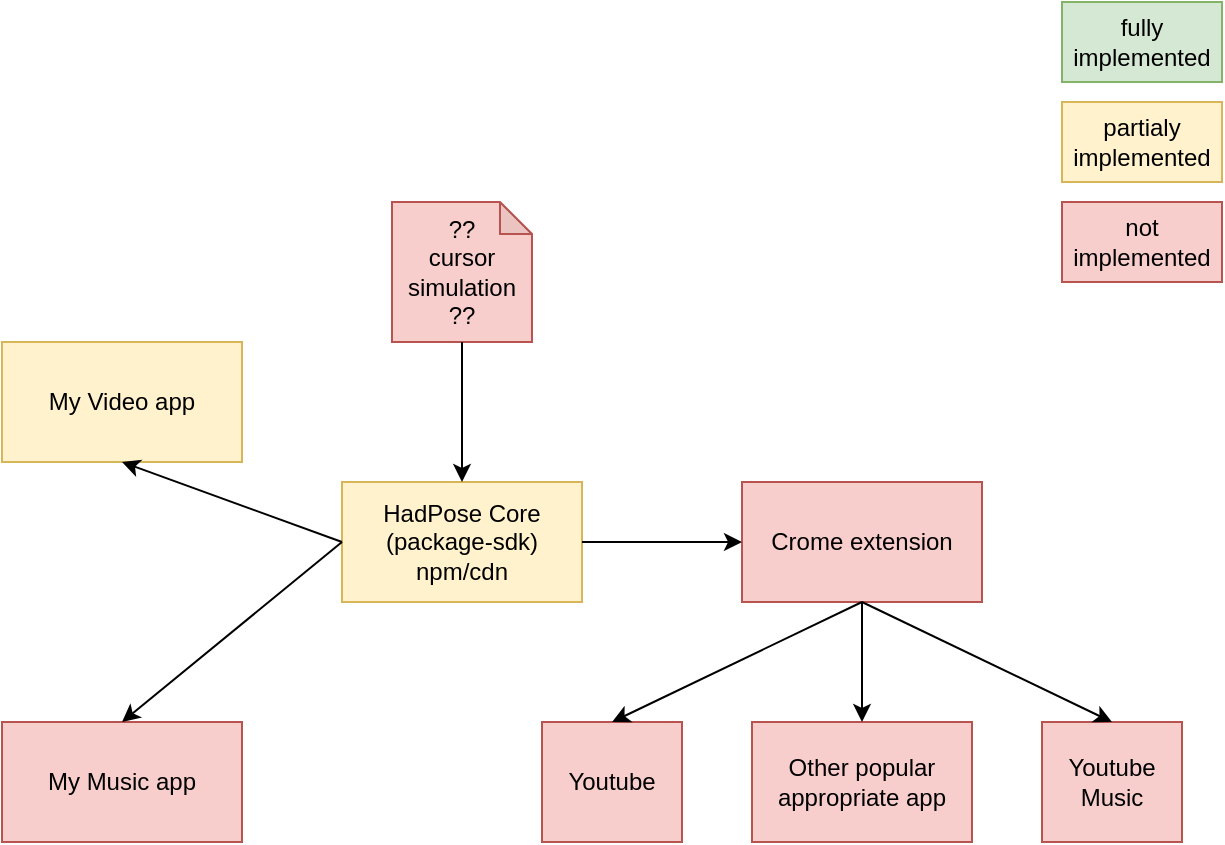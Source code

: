 <mxfile version="20.2.5" type="device"><diagram id="zenxgPevMjt-n87hMMYK" name="Страница 1"><mxGraphModel dx="913" dy="593" grid="1" gridSize="10" guides="1" tooltips="1" connect="1" arrows="1" fold="1" page="1" pageScale="1" pageWidth="827" pageHeight="1169" math="0" shadow="0"><root><mxCell id="0"/><mxCell id="1" parent="0"/><mxCell id="my6EZmroIaNoipbO52vU-1" value="HadPose Core&lt;br&gt;(package-sdk)&lt;br&gt;npm/cdn" style="rounded=0;whiteSpace=wrap;html=1;fillColor=#fff2cc;strokeColor=#d6b656;" vertex="1" parent="1"><mxGeometry x="370" y="250" width="120" height="60" as="geometry"/></mxCell><mxCell id="my6EZmroIaNoipbO52vU-2" value="My Video app" style="rounded=0;whiteSpace=wrap;html=1;fillColor=#fff2cc;strokeColor=#d6b656;" vertex="1" parent="1"><mxGeometry x="200" y="180" width="120" height="60" as="geometry"/></mxCell><mxCell id="my6EZmroIaNoipbO52vU-3" value="Crome extension" style="rounded=0;whiteSpace=wrap;html=1;fillColor=#f8cecc;strokeColor=#b85450;" vertex="1" parent="1"><mxGeometry x="570" y="250" width="120" height="60" as="geometry"/></mxCell><mxCell id="my6EZmroIaNoipbO52vU-4" value="My Music app" style="rounded=0;whiteSpace=wrap;html=1;fillColor=#f8cecc;strokeColor=#b85450;" vertex="1" parent="1"><mxGeometry x="200" y="370" width="120" height="60" as="geometry"/></mxCell><mxCell id="my6EZmroIaNoipbO52vU-5" value="Youtube" style="rounded=0;whiteSpace=wrap;html=1;fillColor=#f8cecc;strokeColor=#b85450;" vertex="1" parent="1"><mxGeometry x="470" y="370" width="70" height="60" as="geometry"/></mxCell><mxCell id="my6EZmroIaNoipbO52vU-7" value="?? &lt;br&gt;cursor simulation&lt;br&gt;??" style="shape=note;whiteSpace=wrap;html=1;backgroundOutline=1;darkOpacity=0.05;size=16;fillColor=#f8cecc;strokeColor=#b85450;" vertex="1" parent="1"><mxGeometry x="395" y="110" width="70" height="70" as="geometry"/></mxCell><mxCell id="my6EZmroIaNoipbO52vU-8" value="" style="endArrow=classic;html=1;rounded=0;exitX=0;exitY=0.5;exitDx=0;exitDy=0;entryX=0.5;entryY=1;entryDx=0;entryDy=0;" edge="1" parent="1" source="my6EZmroIaNoipbO52vU-1" target="my6EZmroIaNoipbO52vU-2"><mxGeometry width="50" height="50" relative="1" as="geometry"><mxPoint x="300" y="280" as="sourcePoint"/><mxPoint x="350" y="230" as="targetPoint"/></mxGeometry></mxCell><mxCell id="my6EZmroIaNoipbO52vU-9" value="" style="endArrow=classic;html=1;rounded=0;entryX=0.5;entryY=0;entryDx=0;entryDy=0;exitX=0;exitY=0.5;exitDx=0;exitDy=0;" edge="1" parent="1" source="my6EZmroIaNoipbO52vU-1" target="my6EZmroIaNoipbO52vU-4"><mxGeometry width="50" height="50" relative="1" as="geometry"><mxPoint x="290" y="460" as="sourcePoint"/><mxPoint x="340" y="410" as="targetPoint"/></mxGeometry></mxCell><mxCell id="my6EZmroIaNoipbO52vU-10" value="" style="endArrow=classic;html=1;rounded=0;exitX=0.5;exitY=1;exitDx=0;exitDy=0;exitPerimeter=0;entryX=0.5;entryY=0;entryDx=0;entryDy=0;" edge="1" parent="1" source="my6EZmroIaNoipbO52vU-7" target="my6EZmroIaNoipbO52vU-1"><mxGeometry width="50" height="50" relative="1" as="geometry"><mxPoint x="420" y="200" as="sourcePoint"/><mxPoint x="470" y="150" as="targetPoint"/></mxGeometry></mxCell><mxCell id="my6EZmroIaNoipbO52vU-12" value="" style="endArrow=classic;html=1;rounded=0;exitX=1;exitY=0.5;exitDx=0;exitDy=0;entryX=0;entryY=0.5;entryDx=0;entryDy=0;" edge="1" parent="1" source="my6EZmroIaNoipbO52vU-1" target="my6EZmroIaNoipbO52vU-3"><mxGeometry width="50" height="50" relative="1" as="geometry"><mxPoint x="450" y="450" as="sourcePoint"/><mxPoint x="500" y="400" as="targetPoint"/></mxGeometry></mxCell><mxCell id="my6EZmroIaNoipbO52vU-13" value="Youtube Music" style="rounded=0;whiteSpace=wrap;html=1;fillColor=#f8cecc;strokeColor=#b85450;" vertex="1" parent="1"><mxGeometry x="720" y="370" width="70" height="60" as="geometry"/></mxCell><mxCell id="my6EZmroIaNoipbO52vU-14" value="Other popular appropriate app" style="rounded=0;whiteSpace=wrap;html=1;fillColor=#f8cecc;strokeColor=#b85450;" vertex="1" parent="1"><mxGeometry x="575" y="370" width="110" height="60" as="geometry"/></mxCell><mxCell id="my6EZmroIaNoipbO52vU-15" value="" style="endArrow=classic;html=1;rounded=0;exitX=0.5;exitY=1;exitDx=0;exitDy=0;entryX=0.5;entryY=0;entryDx=0;entryDy=0;" edge="1" parent="1" source="my6EZmroIaNoipbO52vU-3" target="my6EZmroIaNoipbO52vU-5"><mxGeometry width="50" height="50" relative="1" as="geometry"><mxPoint x="450" y="420" as="sourcePoint"/><mxPoint x="500" y="370" as="targetPoint"/></mxGeometry></mxCell><mxCell id="my6EZmroIaNoipbO52vU-16" value="" style="endArrow=classic;html=1;rounded=0;entryX=0.5;entryY=0;entryDx=0;entryDy=0;exitX=0.5;exitY=1;exitDx=0;exitDy=0;" edge="1" parent="1" source="my6EZmroIaNoipbO52vU-3" target="my6EZmroIaNoipbO52vU-14"><mxGeometry width="50" height="50" relative="1" as="geometry"><mxPoint x="610" y="420" as="sourcePoint"/><mxPoint x="495" y="450" as="targetPoint"/></mxGeometry></mxCell><mxCell id="my6EZmroIaNoipbO52vU-17" value="" style="endArrow=classic;html=1;rounded=0;exitX=0.5;exitY=1;exitDx=0;exitDy=0;entryX=0.5;entryY=0;entryDx=0;entryDy=0;" edge="1" parent="1" source="my6EZmroIaNoipbO52vU-3" target="my6EZmroIaNoipbO52vU-13"><mxGeometry width="50" height="50" relative="1" as="geometry"><mxPoint x="630" y="400" as="sourcePoint"/><mxPoint x="505" y="460" as="targetPoint"/></mxGeometry></mxCell><mxCell id="my6EZmroIaNoipbO52vU-18" value="not implemented" style="rounded=0;whiteSpace=wrap;html=1;fillColor=#f8cecc;strokeColor=#b85450;" vertex="1" parent="1"><mxGeometry x="730" y="110" width="80" height="40" as="geometry"/></mxCell><mxCell id="my6EZmroIaNoipbO52vU-20" value="partialy implemented" style="rounded=0;whiteSpace=wrap;html=1;fillColor=#fff2cc;strokeColor=#d6b656;" vertex="1" parent="1"><mxGeometry x="730" y="60" width="80" height="40" as="geometry"/></mxCell><mxCell id="my6EZmroIaNoipbO52vU-21" value="fully&lt;br&gt;implemented" style="rounded=0;whiteSpace=wrap;html=1;fillColor=#d5e8d4;strokeColor=#82b366;" vertex="1" parent="1"><mxGeometry x="730" y="10" width="80" height="40" as="geometry"/></mxCell></root></mxGraphModel></diagram></mxfile>